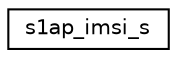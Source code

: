 digraph "Graphical Class Hierarchy"
{
 // LATEX_PDF_SIZE
  edge [fontname="Helvetica",fontsize="10",labelfontname="Helvetica",labelfontsize="10"];
  node [fontname="Helvetica",fontsize="10",shape=record];
  rankdir="LR";
  Node0 [label="s1ap_imsi_s",height=0.2,width=0.4,color="black", fillcolor="white", style="filled",URL="$structs1ap__imsi__s.html",tooltip=" "];
}
